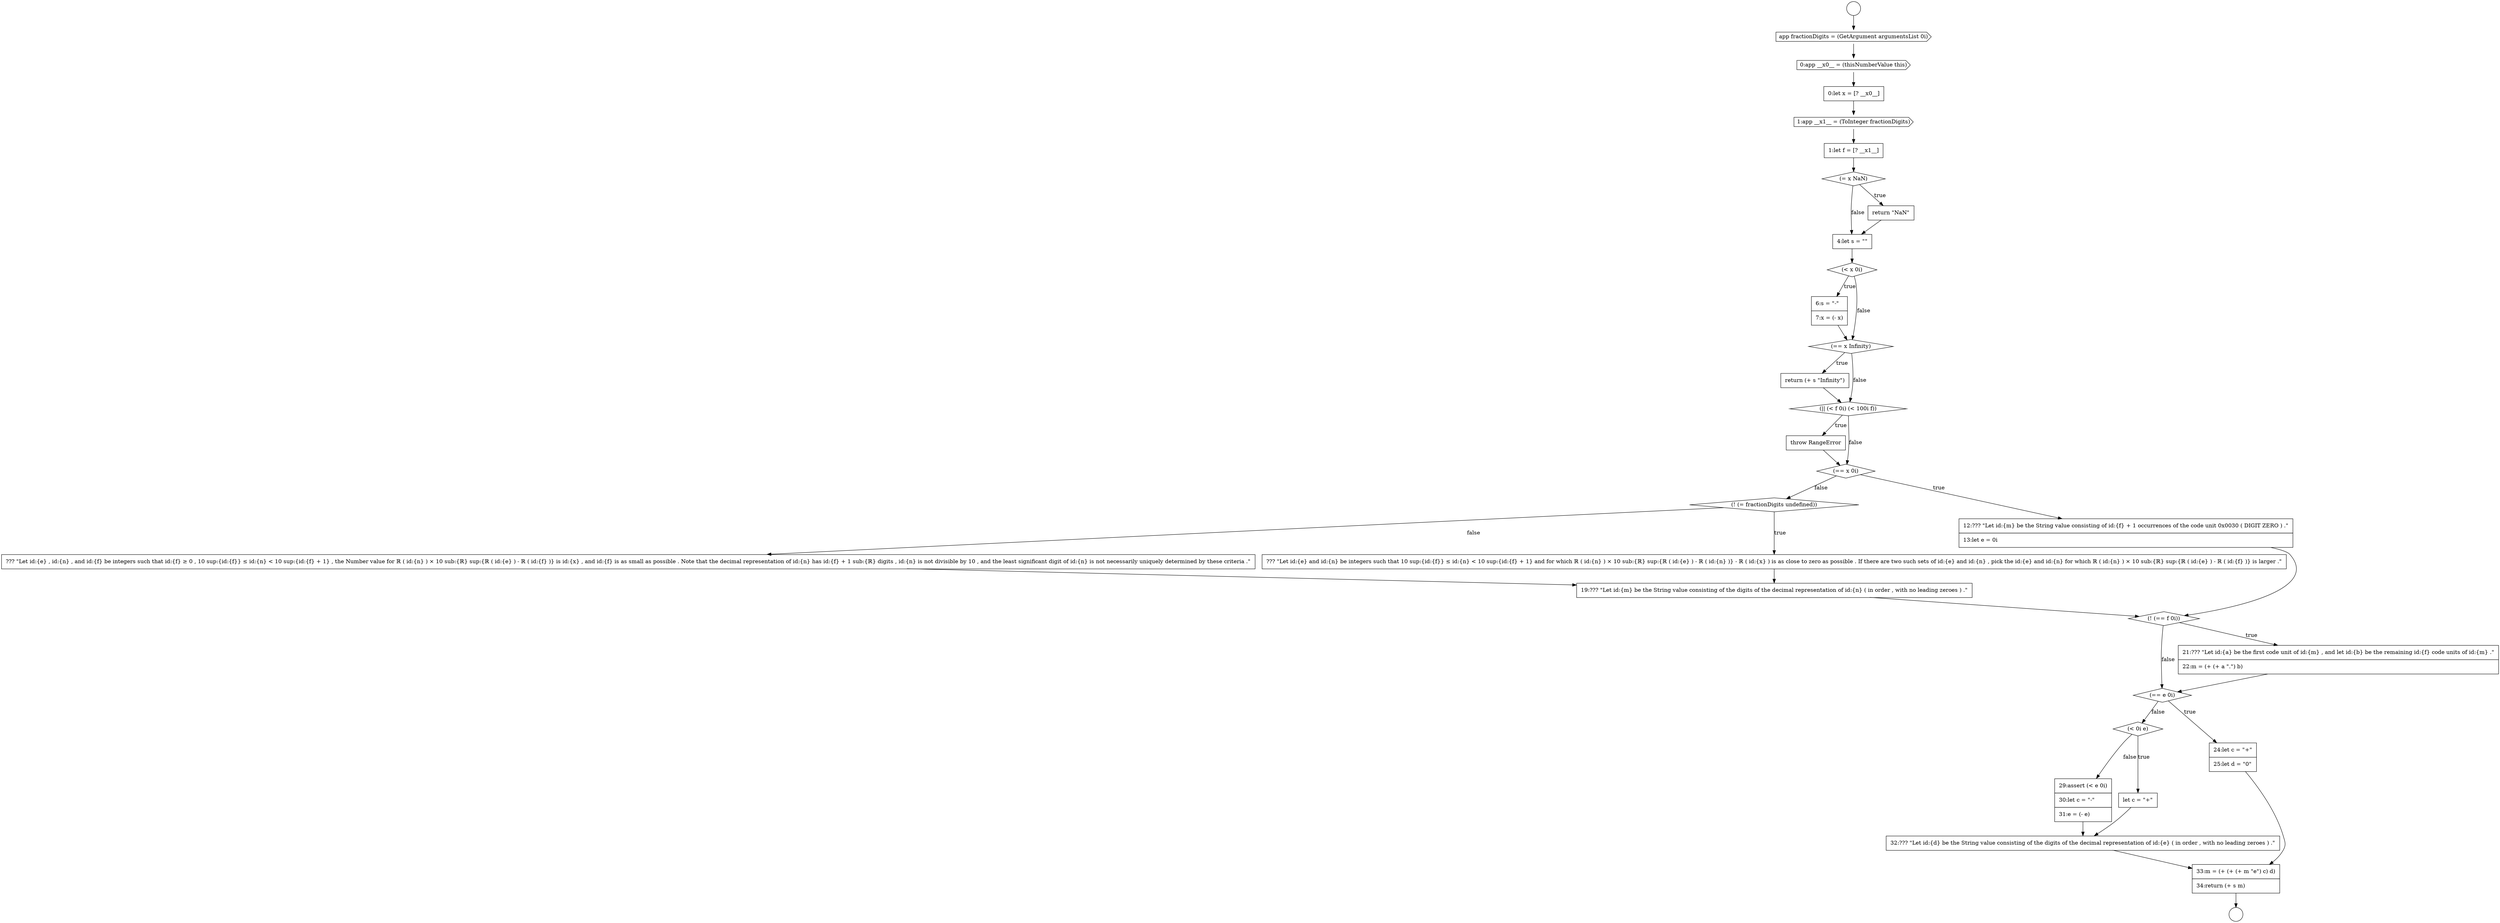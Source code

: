 digraph {
  node12634 [shape=diamond, label=<<font color="black">(== e 0i)</font>> color="black" fillcolor="white" style=filled]
  node12617 [shape=diamond, label=<<font color="black">(= x NaN)</font>> color="black" fillcolor="white" style=filled]
  node12621 [shape=none, margin=0, label=<<font color="black">
    <table border="0" cellborder="1" cellspacing="0" cellpadding="10">
      <tr><td align="left">6:s = &quot;-&quot;</td></tr>
      <tr><td align="left">7:x = (- x)</td></tr>
    </table>
  </font>> color="black" fillcolor="white" style=filled]
  node12638 [shape=none, margin=0, label=<<font color="black">
    <table border="0" cellborder="1" cellspacing="0" cellpadding="10">
      <tr><td align="left">29:assert (&lt; e 0i)</td></tr>
      <tr><td align="left">30:let c = &quot;-&quot;</td></tr>
      <tr><td align="left">31:e = (- e)</td></tr>
    </table>
  </font>> color="black" fillcolor="white" style=filled]
  node12623 [shape=none, margin=0, label=<<font color="black">
    <table border="0" cellborder="1" cellspacing="0" cellpadding="10">
      <tr><td align="left">return (+ s &quot;Infinity&quot;)</td></tr>
    </table>
  </font>> color="black" fillcolor="white" style=filled]
  node12632 [shape=diamond, label=<<font color="black">(! (== f 0i))</font>> color="black" fillcolor="white" style=filled]
  node12628 [shape=diamond, label=<<font color="black">(! (= fractionDigits undefined))</font>> color="black" fillcolor="white" style=filled]
  node12636 [shape=diamond, label=<<font color="black">(&lt; 0i e)</font>> color="black" fillcolor="white" style=filled]
  node12624 [shape=diamond, label=<<font color="black">(|| (&lt; f 0i) (&lt; 100i f))</font>> color="black" fillcolor="white" style=filled]
  node12619 [shape=none, margin=0, label=<<font color="black">
    <table border="0" cellborder="1" cellspacing="0" cellpadding="10">
      <tr><td align="left">4:let s = &quot;&quot;</td></tr>
    </table>
  </font>> color="black" fillcolor="white" style=filled]
  node12631 [shape=none, margin=0, label=<<font color="black">
    <table border="0" cellborder="1" cellspacing="0" cellpadding="10">
      <tr><td align="left">19:??? &quot;Let id:{m} be the String value consisting of the digits of the decimal representation of id:{n} ( in order , with no leading zeroes ) .&quot;</td></tr>
    </table>
  </font>> color="black" fillcolor="white" style=filled]
  node12612 [shape=cds, label=<<font color="black">app fractionDigits = (GetArgument argumentsList 0i)</font>> color="black" fillcolor="white" style=filled]
  node12630 [shape=none, margin=0, label=<<font color="black">
    <table border="0" cellborder="1" cellspacing="0" cellpadding="10">
      <tr><td align="left">??? &quot;Let id:{e} , id:{n} , and id:{f} be integers such that id:{f} &ge; 0 , 10 sup:{id:{f}} &le; id:{n} &lt; 10 sup:{id:{f} + 1} , the Number value for ℝ ( id:{n} ) &times; 10 sub:{ℝ} sup:{ℝ ( id:{e} ) - ℝ ( id:{f} )} is id:{x} , and id:{f} is as small as possible . Note that the decimal representation of id:{n} has id:{f} + 1 sub:{ℝ} digits , id:{n} is not divisible by 10 , and the least significant digit of id:{n} is not necessarily uniquely determined by these criteria .&quot;</td></tr>
    </table>
  </font>> color="black" fillcolor="white" style=filled]
  node12633 [shape=none, margin=0, label=<<font color="black">
    <table border="0" cellborder="1" cellspacing="0" cellpadding="10">
      <tr><td align="left">21:??? &quot;Let id:{a} be the first code unit of id:{m} , and let id:{b} be the remaining id:{f} code units of id:{m} .&quot;</td></tr>
      <tr><td align="left">22:m = (+ (+ a &quot;.&quot;) b)</td></tr>
    </table>
  </font>> color="black" fillcolor="white" style=filled]
  node12620 [shape=diamond, label=<<font color="black">(&lt; x 0i)</font>> color="black" fillcolor="white" style=filled]
  node12615 [shape=cds, label=<<font color="black">1:app __x1__ = (ToInteger fractionDigits)</font>> color="black" fillcolor="white" style=filled]
  node12637 [shape=none, margin=0, label=<<font color="black">
    <table border="0" cellborder="1" cellspacing="0" cellpadding="10">
      <tr><td align="left">let c = &quot;+&quot;</td></tr>
    </table>
  </font>> color="black" fillcolor="white" style=filled]
  node12629 [shape=none, margin=0, label=<<font color="black">
    <table border="0" cellborder="1" cellspacing="0" cellpadding="10">
      <tr><td align="left">??? &quot;Let id:{e} and id:{n} be integers such that 10 sup:{id:{f}} &le; id:{n} &lt; 10 sup:{id:{f} + 1} and for which ℝ ( id:{n} ) &times; 10 sub:{ℝ} sup:{ℝ ( id:{e} ) - ℝ ( id:{n} )} - ℝ ( id:{x} ) is as close to zero as possible . If there are two such sets of id:{e} and id:{n} , pick the id:{e} and id:{n} for which ℝ ( id:{n} ) &times; 10 sub:{ℝ} sup:{ℝ ( id:{e} ) - ℝ ( id:{f} )} is larger .&quot;</td></tr>
    </table>
  </font>> color="black" fillcolor="white" style=filled]
  node12614 [shape=none, margin=0, label=<<font color="black">
    <table border="0" cellborder="1" cellspacing="0" cellpadding="10">
      <tr><td align="left">0:let x = [? __x0__]</td></tr>
    </table>
  </font>> color="black" fillcolor="white" style=filled]
  node12610 [shape=circle label=" " color="black" fillcolor="white" style=filled]
  node12625 [shape=none, margin=0, label=<<font color="black">
    <table border="0" cellborder="1" cellspacing="0" cellpadding="10">
      <tr><td align="left">throw RangeError</td></tr>
    </table>
  </font>> color="black" fillcolor="white" style=filled]
  node12613 [shape=cds, label=<<font color="black">0:app __x0__ = (thisNumberValue this)</font>> color="black" fillcolor="white" style=filled]
  node12635 [shape=none, margin=0, label=<<font color="black">
    <table border="0" cellborder="1" cellspacing="0" cellpadding="10">
      <tr><td align="left">24:let c = &quot;+&quot;</td></tr>
      <tr><td align="left">25:let d = &quot;0&quot;</td></tr>
    </table>
  </font>> color="black" fillcolor="white" style=filled]
  node12640 [shape=none, margin=0, label=<<font color="black">
    <table border="0" cellborder="1" cellspacing="0" cellpadding="10">
      <tr><td align="left">33:m = (+ (+ (+ m &quot;e&quot;) c) d)</td></tr>
      <tr><td align="left">34:return (+ s m)</td></tr>
    </table>
  </font>> color="black" fillcolor="white" style=filled]
  node12618 [shape=none, margin=0, label=<<font color="black">
    <table border="0" cellborder="1" cellspacing="0" cellpadding="10">
      <tr><td align="left">return &quot;NaN&quot;</td></tr>
    </table>
  </font>> color="black" fillcolor="white" style=filled]
  node12639 [shape=none, margin=0, label=<<font color="black">
    <table border="0" cellborder="1" cellspacing="0" cellpadding="10">
      <tr><td align="left">32:??? &quot;Let id:{d} be the String value consisting of the digits of the decimal representation of id:{e} ( in order , with no leading zeroes ) .&quot;</td></tr>
    </table>
  </font>> color="black" fillcolor="white" style=filled]
  node12622 [shape=diamond, label=<<font color="black">(== x Infinity)</font>> color="black" fillcolor="white" style=filled]
  node12627 [shape=none, margin=0, label=<<font color="black">
    <table border="0" cellborder="1" cellspacing="0" cellpadding="10">
      <tr><td align="left">12:??? &quot;Let id:{m} be the String value consisting of id:{f} + 1 occurrences of the code unit 0x0030 ( DIGIT ZERO ) .&quot;</td></tr>
      <tr><td align="left">13:let e = 0i</td></tr>
    </table>
  </font>> color="black" fillcolor="white" style=filled]
  node12616 [shape=none, margin=0, label=<<font color="black">
    <table border="0" cellborder="1" cellspacing="0" cellpadding="10">
      <tr><td align="left">1:let f = [? __x1__]</td></tr>
    </table>
  </font>> color="black" fillcolor="white" style=filled]
  node12611 [shape=circle label=" " color="black" fillcolor="white" style=filled]
  node12626 [shape=diamond, label=<<font color="black">(== x 0i)</font>> color="black" fillcolor="white" style=filled]
  node12639 -> node12640 [ color="black"]
  node12620 -> node12621 [label=<<font color="black">true</font>> color="black"]
  node12620 -> node12622 [label=<<font color="black">false</font>> color="black"]
  node12613 -> node12614 [ color="black"]
  node12640 -> node12611 [ color="black"]
  node12627 -> node12632 [ color="black"]
  node12615 -> node12616 [ color="black"]
  node12633 -> node12634 [ color="black"]
  node12628 -> node12629 [label=<<font color="black">true</font>> color="black"]
  node12628 -> node12630 [label=<<font color="black">false</font>> color="black"]
  node12624 -> node12625 [label=<<font color="black">true</font>> color="black"]
  node12624 -> node12626 [label=<<font color="black">false</font>> color="black"]
  node12610 -> node12612 [ color="black"]
  node12632 -> node12633 [label=<<font color="black">true</font>> color="black"]
  node12632 -> node12634 [label=<<font color="black">false</font>> color="black"]
  node12637 -> node12639 [ color="black"]
  node12621 -> node12622 [ color="black"]
  node12612 -> node12613 [ color="black"]
  node12631 -> node12632 [ color="black"]
  node12638 -> node12639 [ color="black"]
  node12635 -> node12640 [ color="black"]
  node12614 -> node12615 [ color="black"]
  node12634 -> node12635 [label=<<font color="black">true</font>> color="black"]
  node12634 -> node12636 [label=<<font color="black">false</font>> color="black"]
  node12618 -> node12619 [ color="black"]
  node12629 -> node12631 [ color="black"]
  node12626 -> node12627 [label=<<font color="black">true</font>> color="black"]
  node12626 -> node12628 [label=<<font color="black">false</font>> color="black"]
  node12619 -> node12620 [ color="black"]
  node12630 -> node12631 [ color="black"]
  node12617 -> node12618 [label=<<font color="black">true</font>> color="black"]
  node12617 -> node12619 [label=<<font color="black">false</font>> color="black"]
  node12622 -> node12623 [label=<<font color="black">true</font>> color="black"]
  node12622 -> node12624 [label=<<font color="black">false</font>> color="black"]
  node12623 -> node12624 [ color="black"]
  node12636 -> node12637 [label=<<font color="black">true</font>> color="black"]
  node12636 -> node12638 [label=<<font color="black">false</font>> color="black"]
  node12616 -> node12617 [ color="black"]
  node12625 -> node12626 [ color="black"]
}
